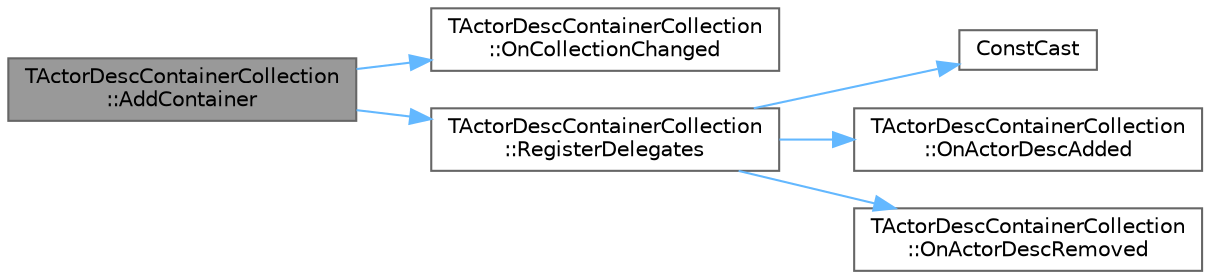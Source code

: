 digraph "TActorDescContainerCollection::AddContainer"
{
 // INTERACTIVE_SVG=YES
 // LATEX_PDF_SIZE
  bgcolor="transparent";
  edge [fontname=Helvetica,fontsize=10,labelfontname=Helvetica,labelfontsize=10];
  node [fontname=Helvetica,fontsize=10,shape=box,height=0.2,width=0.4];
  rankdir="LR";
  Node1 [id="Node000001",label="TActorDescContainerCollection\l::AddContainer",height=0.2,width=0.4,color="gray40", fillcolor="grey60", style="filled", fontcolor="black",tooltip=" "];
  Node1 -> Node2 [id="edge1_Node000001_Node000002",color="steelblue1",style="solid",tooltip=" "];
  Node2 [id="Node000002",label="TActorDescContainerCollection\l::OnCollectionChanged",height=0.2,width=0.4,color="grey40", fillcolor="white", style="filled",URL="$d6/d66/classTActorDescContainerCollection.html#aca68ee168fd77957cf53fad7e904ba4f",tooltip=" "];
  Node1 -> Node3 [id="edge2_Node000001_Node000003",color="steelblue1",style="solid",tooltip=" "];
  Node3 [id="Node000003",label="TActorDescContainerCollection\l::RegisterDelegates",height=0.2,width=0.4,color="grey40", fillcolor="white", style="filled",URL="$d6/d66/classTActorDescContainerCollection.html#a895be71d97be073789b62f3f3a1f2b6e",tooltip=" "];
  Node3 -> Node4 [id="edge3_Node000003_Node000004",color="steelblue1",style="solid",tooltip=" "];
  Node4 [id="Node000004",label="ConstCast",height=0.2,width=0.4,color="grey40", fillcolor="white", style="filled",URL="$d6/d75/ObjectPtr_8h.html#a914362d70d48a0e442e835083ed460f1",tooltip=" "];
  Node3 -> Node5 [id="edge4_Node000003_Node000005",color="steelblue1",style="solid",tooltip=" "];
  Node5 [id="Node000005",label="TActorDescContainerCollection\l::OnActorDescAdded",height=0.2,width=0.4,color="grey40", fillcolor="white", style="filled",URL="$d6/d66/classTActorDescContainerCollection.html#a7b3fec771e27a146bbb5fa43d008e8a8",tooltip=" "];
  Node3 -> Node6 [id="edge5_Node000003_Node000006",color="steelblue1",style="solid",tooltip=" "];
  Node6 [id="Node000006",label="TActorDescContainerCollection\l::OnActorDescRemoved",height=0.2,width=0.4,color="grey40", fillcolor="white", style="filled",URL="$d6/d66/classTActorDescContainerCollection.html#a995bcf683042c4dbf7e188dfbd4c3fa1",tooltip=" "];
}
